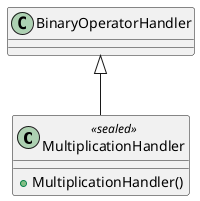 @startuml
class MultiplicationHandler <<sealed>> {
    + MultiplicationHandler()
}
BinaryOperatorHandler <|-- MultiplicationHandler
@enduml
